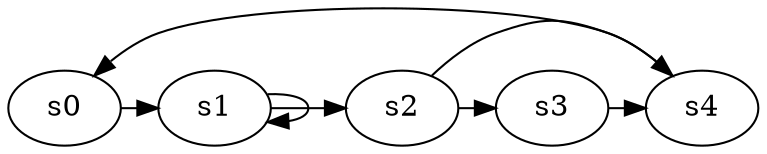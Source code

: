 digraph game_0524_cycle_5 {
    s0 [name="s0", player=0];
    s1 [name="s1", player=1, target=1];
    s2 [name="s2", player=0, target=1];
    s3 [name="s3", player=1];
    s4 [name="s4", player=1];

    s0 -> s1 [constraint="time == 8 || time == 11"];
    s1 -> s2 [constraint="time % 6 == 4"];
    s2 -> s3 [constraint="time % 5 == 3"];
    s3 -> s4 [constraint="time == 18 || time == 20 || time == 23"];
    s4 -> s0 [constraint="time % 6 == 3"];
    s1 -> s1 [constraint="time % 3 == 0"];
    s2 -> s4 [constraint="time == 0"];
}

